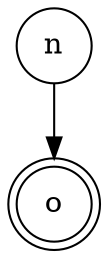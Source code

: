 digraph {   
    node [shape = doublecircle, color = black] o ;
    node [shape = circle];
    node [color= black];
    n -> o;	
}
